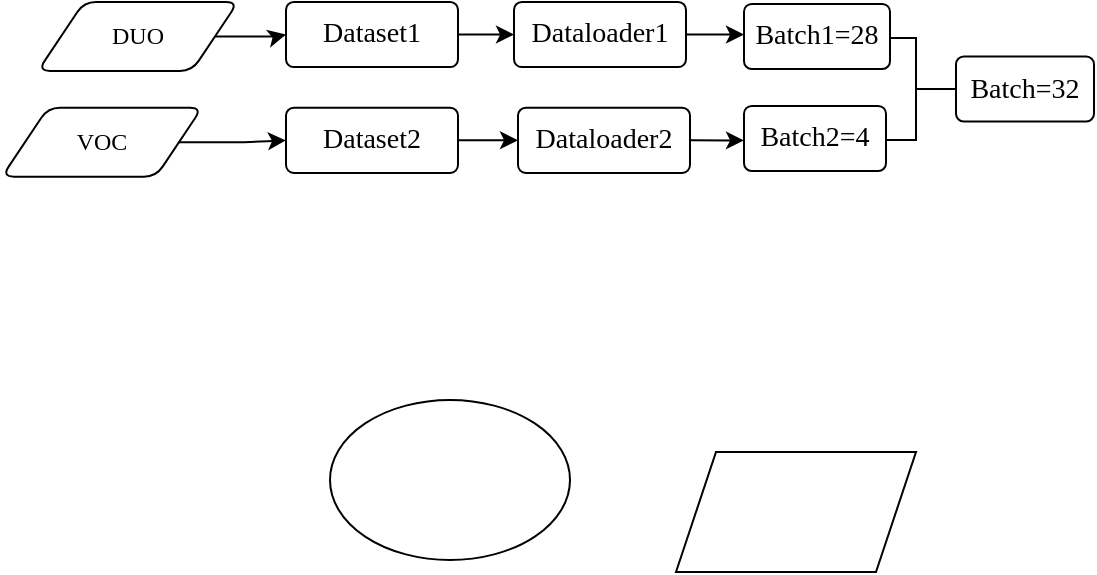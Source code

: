 <mxfile version="24.2.2" type="github">
  <diagram name="第 1 页" id="8FlMMrjvGm8YahryDWu7">
    <mxGraphModel dx="1556" dy="867" grid="0" gridSize="10" guides="1" tooltips="1" connect="1" arrows="1" fold="1" page="1" pageScale="1" pageWidth="3300" pageHeight="2339" math="0" shadow="0">
      <root>
        <mxCell id="0" />
        <mxCell id="1" parent="0" />
        <mxCell id="C3Mf9ReK4o5G2m_8TNM--53" style="edgeStyle=orthogonalEdgeStyle;rounded=0;orthogonalLoop=1;jettySize=auto;html=1;exitX=1;exitY=0.5;exitDx=0;exitDy=0;" parent="1" source="C3Mf9ReK4o5G2m_8TNM--49" target="C3Mf9ReK4o5G2m_8TNM--52" edge="1">
          <mxGeometry relative="1" as="geometry" />
        </mxCell>
        <mxCell id="C3Mf9ReK4o5G2m_8TNM--49" value="DUO" style="shape=parallelogram;html=1;strokeWidth=1;perimeter=parallelogramPerimeter;whiteSpace=wrap;rounded=1;arcSize=12;size=0.23;shadow=0;strokeColor=default;perimeterSpacing=0;fontFamily=Times New Roman;fontSize=12;aspect=fixed;" parent="1" vertex="1">
          <mxGeometry x="28" y="133" width="100" height="34.44" as="geometry" />
        </mxCell>
        <mxCell id="C3Mf9ReK4o5G2m_8TNM--55" style="edgeStyle=orthogonalEdgeStyle;rounded=0;orthogonalLoop=1;jettySize=auto;html=1;exitX=1;exitY=0.5;exitDx=0;exitDy=0;" parent="1" source="C3Mf9ReK4o5G2m_8TNM--50" target="C3Mf9ReK4o5G2m_8TNM--54" edge="1">
          <mxGeometry relative="1" as="geometry" />
        </mxCell>
        <mxCell id="C3Mf9ReK4o5G2m_8TNM--50" value="VOC" style="shape=parallelogram;html=1;strokeWidth=1;perimeter=parallelogramPerimeter;whiteSpace=wrap;rounded=1;arcSize=12;size=0.23;shadow=0;strokeColor=default;perimeterSpacing=0;fontFamily=Times New Roman;fontSize=12;aspect=fixed;" parent="1" vertex="1">
          <mxGeometry x="10" y="185.88" width="100" height="34.44" as="geometry" />
        </mxCell>
        <mxCell id="C3Mf9ReK4o5G2m_8TNM--58" style="edgeStyle=orthogonalEdgeStyle;rounded=0;orthogonalLoop=1;jettySize=auto;html=1;exitX=1;exitY=0.5;exitDx=0;exitDy=0;" parent="1" source="C3Mf9ReK4o5G2m_8TNM--52" target="C3Mf9ReK4o5G2m_8TNM--56" edge="1">
          <mxGeometry relative="1" as="geometry" />
        </mxCell>
        <mxCell id="C3Mf9ReK4o5G2m_8TNM--52" value="&lt;font style=&quot;font-size: 14px;&quot;&gt;Dataset1&lt;/font&gt;" style="rounded=1;whiteSpace=wrap;html=1;shadow=0;strokeColor=default;strokeWidth=1;align=center;verticalAlign=middle;arcSize=12;fontFamily=Times New Roman;fontSize=12;fontColor=default;fillColor=default;" parent="1" vertex="1">
          <mxGeometry x="152" y="133" width="86" height="32.56" as="geometry" />
        </mxCell>
        <mxCell id="C3Mf9ReK4o5G2m_8TNM--60" style="edgeStyle=orthogonalEdgeStyle;rounded=0;orthogonalLoop=1;jettySize=auto;html=1;exitX=1;exitY=0.5;exitDx=0;exitDy=0;entryX=0;entryY=0.5;entryDx=0;entryDy=0;" parent="1" source="C3Mf9ReK4o5G2m_8TNM--54" target="C3Mf9ReK4o5G2m_8TNM--57" edge="1">
          <mxGeometry relative="1" as="geometry" />
        </mxCell>
        <mxCell id="C3Mf9ReK4o5G2m_8TNM--54" value="&lt;font style=&quot;font-size: 14px;&quot;&gt;Dataset2&lt;/font&gt;" style="rounded=1;whiteSpace=wrap;html=1;shadow=0;strokeColor=default;strokeWidth=1;align=center;verticalAlign=middle;arcSize=12;fontFamily=Times New Roman;fontSize=12;fontColor=default;fillColor=default;" parent="1" vertex="1">
          <mxGeometry x="152" y="185.88" width="86" height="32.56" as="geometry" />
        </mxCell>
        <mxCell id="C3Mf9ReK4o5G2m_8TNM--69" style="edgeStyle=orthogonalEdgeStyle;rounded=0;orthogonalLoop=1;jettySize=auto;html=1;exitX=1;exitY=0.5;exitDx=0;exitDy=0;entryX=0;entryY=0.5;entryDx=0;entryDy=0;" parent="1" source="C3Mf9ReK4o5G2m_8TNM--56" target="C3Mf9ReK4o5G2m_8TNM--65" edge="1">
          <mxGeometry relative="1" as="geometry" />
        </mxCell>
        <mxCell id="C3Mf9ReK4o5G2m_8TNM--56" value="&lt;font style=&quot;font-size: 14px;&quot;&gt;Dataloader1&lt;/font&gt;" style="rounded=1;whiteSpace=wrap;html=1;shadow=0;strokeColor=default;strokeWidth=1;align=center;verticalAlign=middle;arcSize=12;fontFamily=Times New Roman;fontSize=12;fontColor=default;fillColor=default;" parent="1" vertex="1">
          <mxGeometry x="266" y="133" width="86" height="32.56" as="geometry" />
        </mxCell>
        <mxCell id="C3Mf9ReK4o5G2m_8TNM--70" style="edgeStyle=orthogonalEdgeStyle;rounded=0;orthogonalLoop=1;jettySize=auto;html=1;exitX=1;exitY=0.5;exitDx=0;exitDy=0;entryX=0;entryY=0.5;entryDx=0;entryDy=0;" parent="1" source="C3Mf9ReK4o5G2m_8TNM--57" target="C3Mf9ReK4o5G2m_8TNM--68" edge="1">
          <mxGeometry relative="1" as="geometry" />
        </mxCell>
        <mxCell id="C3Mf9ReK4o5G2m_8TNM--57" value="&lt;span style=&quot;font-size: 14px;&quot;&gt;Dataloader2&lt;/span&gt;" style="rounded=1;whiteSpace=wrap;html=1;shadow=0;strokeColor=default;strokeWidth=1;align=center;verticalAlign=middle;arcSize=12;fontFamily=Times New Roman;fontSize=12;fontColor=default;fillColor=default;" parent="1" vertex="1">
          <mxGeometry x="268" y="185.88" width="86" height="32.56" as="geometry" />
        </mxCell>
        <mxCell id="C3Mf9ReK4o5G2m_8TNM--63" value="" style="strokeWidth=1;html=1;shape=mxgraph.flowchart.annotation_2;align=left;labelPosition=right;pointerEvents=1;strokeColor=default;verticalAlign=middle;fontFamily=Helvetica;fontSize=12;fontColor=default;fillColor=default;direction=west;" parent="1" vertex="1">
          <mxGeometry x="447" y="151" width="40" height="51" as="geometry" />
        </mxCell>
        <mxCell id="C3Mf9ReK4o5G2m_8TNM--64" value="&lt;font style=&quot;font-size: 14px;&quot;&gt;Batch=32&lt;/font&gt;" style="rounded=1;whiteSpace=wrap;html=1;shadow=0;strokeColor=default;strokeWidth=1;align=center;verticalAlign=middle;arcSize=12;fontFamily=Times New Roman;fontSize=12;fontColor=default;fillColor=default;" parent="1" vertex="1">
          <mxGeometry x="487" y="160.22" width="69" height="32.56" as="geometry" />
        </mxCell>
        <mxCell id="C3Mf9ReK4o5G2m_8TNM--65" value="&lt;font style=&quot;font-size: 14px;&quot;&gt;Batch1=28&lt;/font&gt;" style="rounded=1;whiteSpace=wrap;html=1;shadow=0;strokeColor=default;strokeWidth=1;align=center;verticalAlign=middle;arcSize=12;fontFamily=Times New Roman;fontSize=12;fontColor=default;fillColor=default;" parent="1" vertex="1">
          <mxGeometry x="381" y="133.94" width="73" height="32.56" as="geometry" />
        </mxCell>
        <mxCell id="C3Mf9ReK4o5G2m_8TNM--68" value="&lt;font style=&quot;font-size: 14px;&quot;&gt;Batch2=4&lt;/font&gt;" style="rounded=1;whiteSpace=wrap;html=1;shadow=0;strokeColor=default;strokeWidth=1;align=center;verticalAlign=middle;arcSize=12;fontFamily=Times New Roman;fontSize=12;fontColor=default;fillColor=default;" parent="1" vertex="1">
          <mxGeometry x="381" y="184.94" width="71" height="32.56" as="geometry" />
        </mxCell>
        <mxCell id="rAf0_ECrvIHGaEUbmp0b-1" value="" style="ellipse;whiteSpace=wrap;html=1;" parent="1" vertex="1">
          <mxGeometry x="174" y="332" width="120" height="80" as="geometry" />
        </mxCell>
        <mxCell id="9r69jVWmH8Fsl21gI_N_-1" value="" style="shape=parallelogram;perimeter=parallelogramPerimeter;whiteSpace=wrap;html=1;fixedSize=1;" vertex="1" parent="1">
          <mxGeometry x="347" y="358" width="120" height="60" as="geometry" />
        </mxCell>
      </root>
    </mxGraphModel>
  </diagram>
</mxfile>
